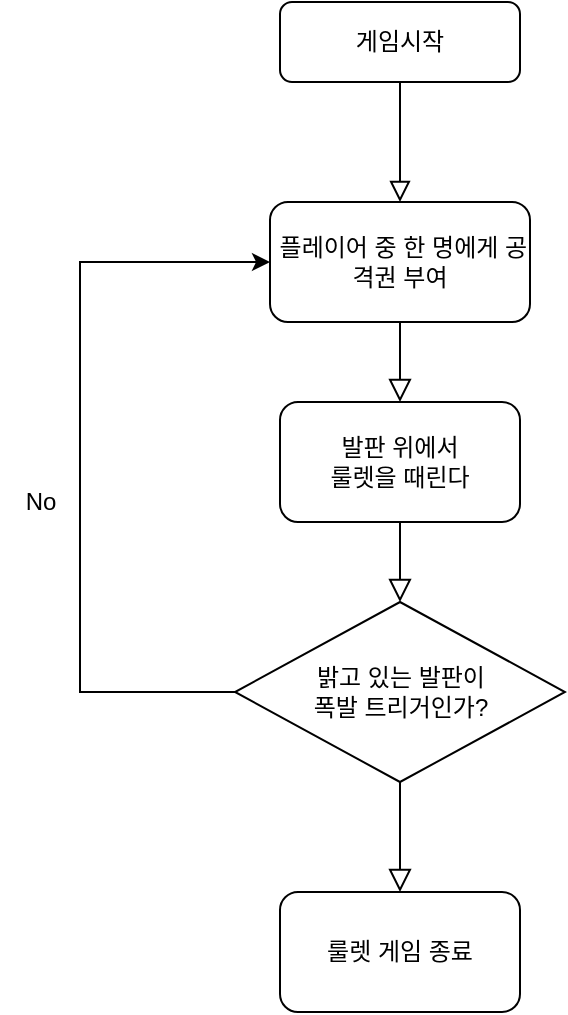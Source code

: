 <mxfile version="20.7.4" type="github">
  <diagram id="C5RBs43oDa-KdzZeNtuy" name="Page-1">
    <mxGraphModel dx="1388" dy="765" grid="1" gridSize="10" guides="1" tooltips="1" connect="1" arrows="1" fold="1" page="1" pageScale="1" pageWidth="827" pageHeight="1169" math="0" shadow="0">
      <root>
        <mxCell id="WIyWlLk6GJQsqaUBKTNV-0" />
        <mxCell id="WIyWlLk6GJQsqaUBKTNV-1" parent="WIyWlLk6GJQsqaUBKTNV-0" />
        <mxCell id="WIyWlLk6GJQsqaUBKTNV-2" value="" style="rounded=0;html=1;jettySize=auto;orthogonalLoop=1;fontSize=11;endArrow=block;endFill=0;endSize=8;strokeWidth=1;shadow=0;labelBackgroundColor=none;edgeStyle=orthogonalEdgeStyle;entryX=0.5;entryY=0;entryDx=0;entryDy=0;" parent="WIyWlLk6GJQsqaUBKTNV-1" source="WIyWlLk6GJQsqaUBKTNV-3" target="mqKAfRkvH9ql3VA1yghh-2" edge="1">
          <mxGeometry relative="1" as="geometry" />
        </mxCell>
        <mxCell id="WIyWlLk6GJQsqaUBKTNV-3" value="게임시작" style="rounded=1;whiteSpace=wrap;html=1;fontSize=12;glass=0;strokeWidth=1;shadow=0;" parent="WIyWlLk6GJQsqaUBKTNV-1" vertex="1">
          <mxGeometry x="160" y="80" width="120" height="40" as="geometry" />
        </mxCell>
        <mxCell id="mqKAfRkvH9ql3VA1yghh-7" style="edgeStyle=orthogonalEdgeStyle;rounded=0;orthogonalLoop=1;jettySize=auto;html=1;endArrow=block;endFill=0;endSize=9;" edge="1" parent="WIyWlLk6GJQsqaUBKTNV-1" source="mqKAfRkvH9ql3VA1yghh-2" target="mqKAfRkvH9ql3VA1yghh-3">
          <mxGeometry relative="1" as="geometry" />
        </mxCell>
        <mxCell id="mqKAfRkvH9ql3VA1yghh-2" value="&amp;nbsp;플레이어 중 한 명에게 공격권 부여" style="rounded=1;whiteSpace=wrap;html=1;" vertex="1" parent="WIyWlLk6GJQsqaUBKTNV-1">
          <mxGeometry x="155" y="180" width="130" height="60" as="geometry" />
        </mxCell>
        <mxCell id="mqKAfRkvH9ql3VA1yghh-8" value="" style="edgeStyle=orthogonalEdgeStyle;rounded=0;orthogonalLoop=1;jettySize=auto;html=1;endArrow=block;endFill=0;endSize=9;" edge="1" parent="WIyWlLk6GJQsqaUBKTNV-1" source="mqKAfRkvH9ql3VA1yghh-3" target="mqKAfRkvH9ql3VA1yghh-4">
          <mxGeometry relative="1" as="geometry" />
        </mxCell>
        <mxCell id="mqKAfRkvH9ql3VA1yghh-3" value="발판 위에서&lt;br&gt;룰렛을 때린다" style="rounded=1;whiteSpace=wrap;html=1;" vertex="1" parent="WIyWlLk6GJQsqaUBKTNV-1">
          <mxGeometry x="160" y="280" width="120" height="60" as="geometry" />
        </mxCell>
        <mxCell id="mqKAfRkvH9ql3VA1yghh-5" style="edgeStyle=orthogonalEdgeStyle;rounded=0;orthogonalLoop=1;jettySize=auto;html=1;entryX=0;entryY=0.5;entryDx=0;entryDy=0;" edge="1" parent="WIyWlLk6GJQsqaUBKTNV-1" source="mqKAfRkvH9ql3VA1yghh-4" target="mqKAfRkvH9ql3VA1yghh-2">
          <mxGeometry relative="1" as="geometry">
            <mxPoint x="90" y="210" as="targetPoint" />
            <Array as="points">
              <mxPoint x="60" y="425" />
              <mxPoint x="60" y="210" />
            </Array>
          </mxGeometry>
        </mxCell>
        <mxCell id="mqKAfRkvH9ql3VA1yghh-12" style="edgeStyle=orthogonalEdgeStyle;rounded=0;orthogonalLoop=1;jettySize=auto;html=1;entryX=0.5;entryY=0;entryDx=0;entryDy=0;endArrow=block;endFill=0;endSize=9;" edge="1" parent="WIyWlLk6GJQsqaUBKTNV-1" source="mqKAfRkvH9ql3VA1yghh-4" target="mqKAfRkvH9ql3VA1yghh-11">
          <mxGeometry relative="1" as="geometry" />
        </mxCell>
        <mxCell id="mqKAfRkvH9ql3VA1yghh-4" value="밝고 있는 발판이&lt;br&gt;폭발 트리거인가?" style="rhombus;whiteSpace=wrap;html=1;" vertex="1" parent="WIyWlLk6GJQsqaUBKTNV-1">
          <mxGeometry x="137.5" y="380" width="165" height="90" as="geometry" />
        </mxCell>
        <mxCell id="mqKAfRkvH9ql3VA1yghh-6" value="No" style="text;html=1;align=center;verticalAlign=middle;resizable=0;points=[];autosize=1;strokeColor=none;fillColor=none;" vertex="1" parent="WIyWlLk6GJQsqaUBKTNV-1">
          <mxGeometry x="20" y="315" width="40" height="30" as="geometry" />
        </mxCell>
        <mxCell id="mqKAfRkvH9ql3VA1yghh-11" value="룰렛 게임 종료" style="rounded=1;whiteSpace=wrap;html=1;" vertex="1" parent="WIyWlLk6GJQsqaUBKTNV-1">
          <mxGeometry x="160" y="525" width="120" height="60" as="geometry" />
        </mxCell>
      </root>
    </mxGraphModel>
  </diagram>
</mxfile>
